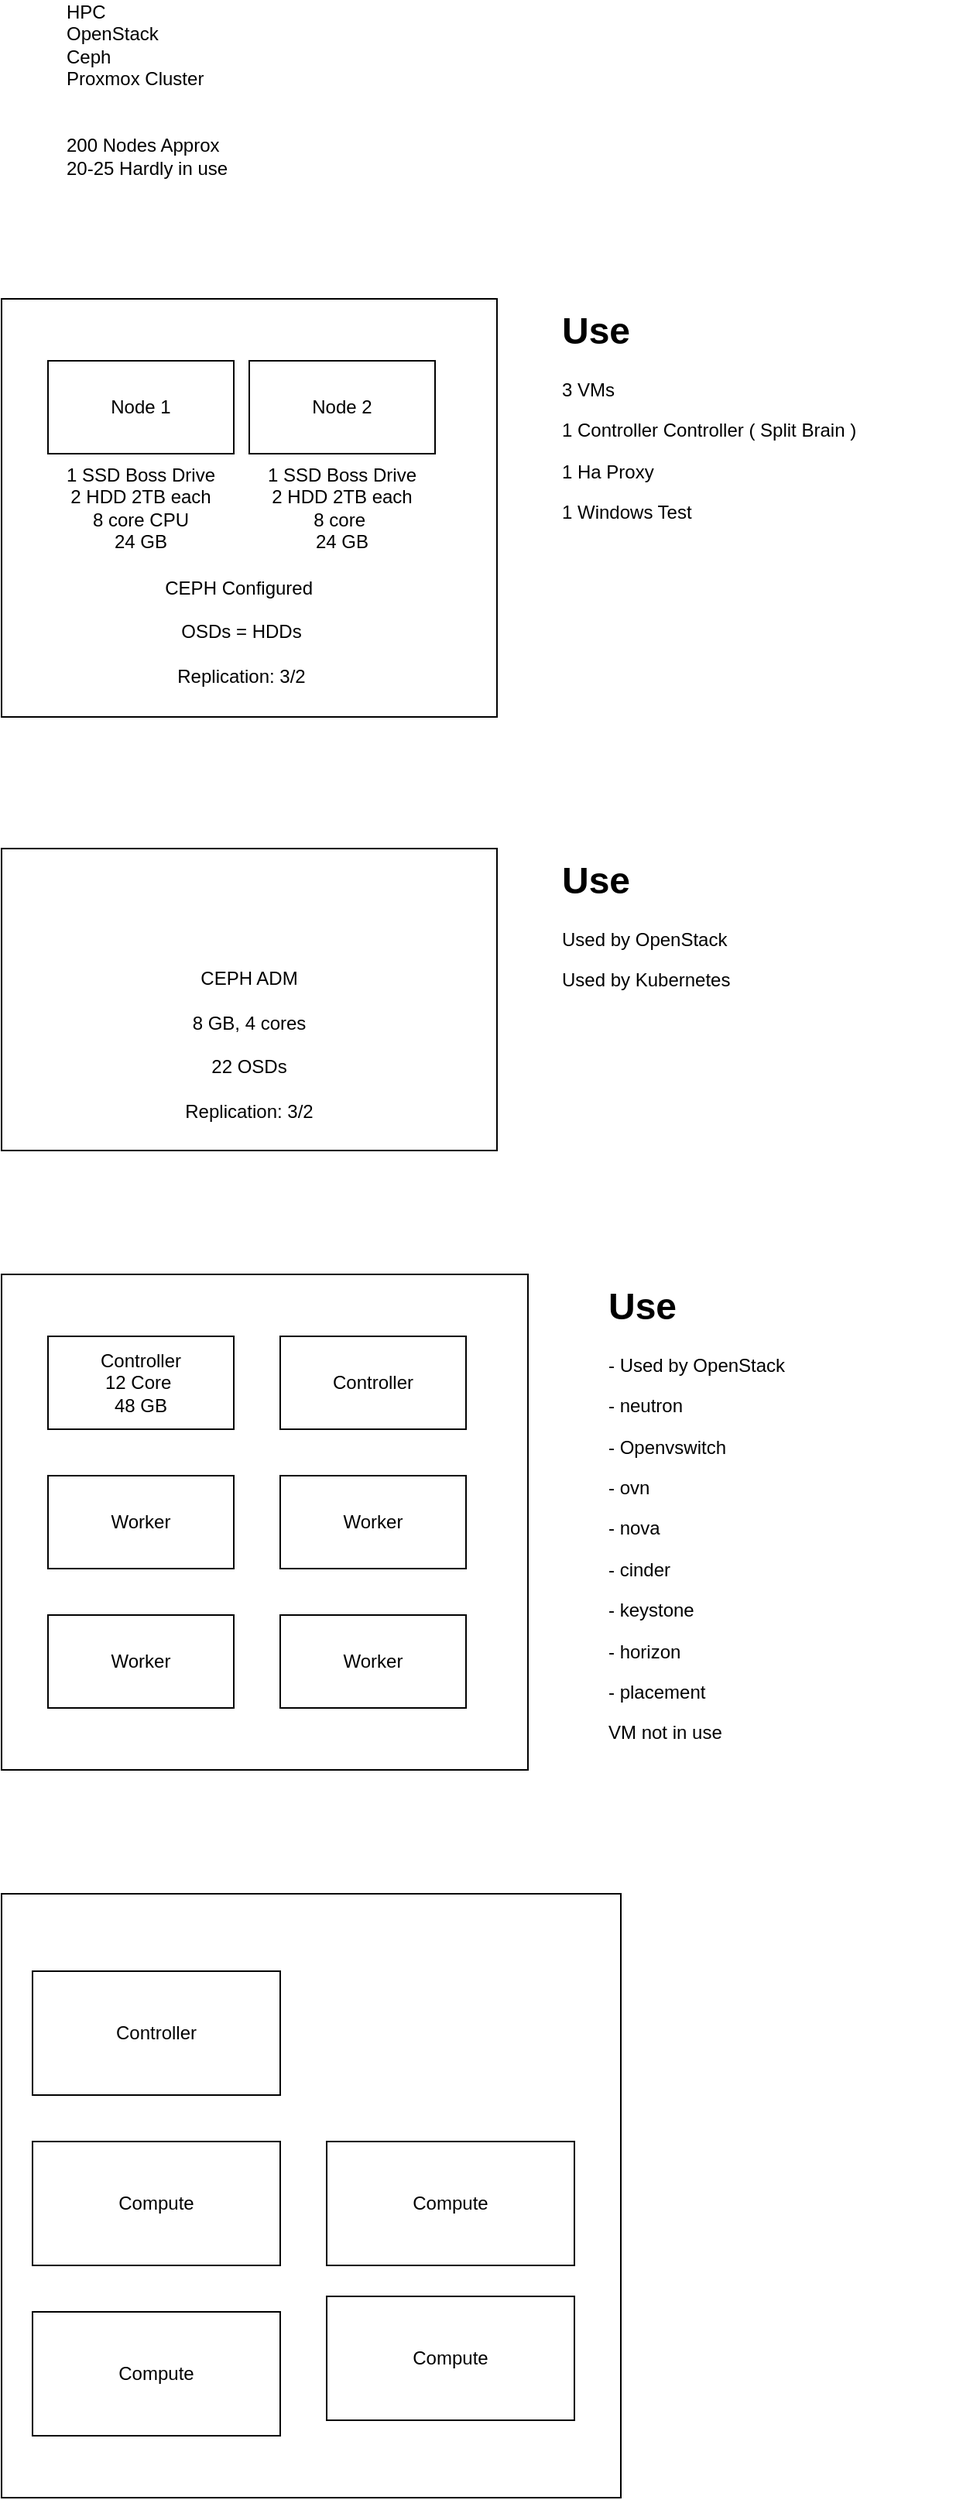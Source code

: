 <mxfile version="26.0.7">
  <diagram name="Page-1" id="2cJxX8rCElqf9o_g5jlh">
    <mxGraphModel dx="984" dy="695" grid="1" gridSize="10" guides="1" tooltips="1" connect="1" arrows="1" fold="1" page="1" pageScale="1" pageWidth="827" pageHeight="1169" math="0" shadow="0">
      <root>
        <mxCell id="0" />
        <mxCell id="1" parent="0" />
        <mxCell id="kHgYxxEt7aaKrCcU35Kq-7" value="" style="rounded=0;whiteSpace=wrap;html=1;" vertex="1" parent="1">
          <mxGeometry x="90" y="230" width="320" height="270" as="geometry" />
        </mxCell>
        <mxCell id="kHgYxxEt7aaKrCcU35Kq-1" value="HPC&lt;div&gt;OpenStack&lt;/div&gt;&lt;div&gt;Ceph&lt;/div&gt;&lt;div&gt;Proxmox Cluster&lt;/div&gt;&lt;div&gt;&lt;br&gt;&lt;/div&gt;&lt;div&gt;&lt;br&gt;&lt;/div&gt;&lt;div&gt;200 Nodes Approx&lt;/div&gt;&lt;div&gt;20-25 Hardly in use&lt;/div&gt;" style="text;html=1;align=left;verticalAlign=middle;whiteSpace=wrap;rounded=0;" vertex="1" parent="1">
          <mxGeometry x="130" y="60" width="150" height="70" as="geometry" />
        </mxCell>
        <mxCell id="kHgYxxEt7aaKrCcU35Kq-2" value="Node 1" style="rounded=0;whiteSpace=wrap;html=1;" vertex="1" parent="1">
          <mxGeometry x="120" y="270" width="120" height="60" as="geometry" />
        </mxCell>
        <mxCell id="kHgYxxEt7aaKrCcU35Kq-3" value="Node 2" style="rounded=0;whiteSpace=wrap;html=1;labelBackgroundColor=default;" vertex="1" parent="1">
          <mxGeometry x="250" y="270" width="120" height="60" as="geometry" />
        </mxCell>
        <mxCell id="kHgYxxEt7aaKrCcU35Kq-4" value="1 SSD Boss Drive&lt;div&gt;2 HDD 2TB each&lt;/div&gt;&lt;div&gt;8 core CPU&lt;/div&gt;&lt;div&gt;24 GB&lt;/div&gt;" style="text;html=1;align=center;verticalAlign=middle;whiteSpace=wrap;rounded=0;" vertex="1" parent="1">
          <mxGeometry x="110" y="330" width="140" height="70" as="geometry" />
        </mxCell>
        <mxCell id="kHgYxxEt7aaKrCcU35Kq-5" value="1 SSD Boss Drive&lt;div&gt;2 HDD 2TB each&lt;/div&gt;&lt;div&gt;8 core&amp;nbsp;&lt;/div&gt;&lt;div&gt;24 GB&lt;/div&gt;" style="text;html=1;align=center;verticalAlign=middle;whiteSpace=wrap;rounded=0;" vertex="1" parent="1">
          <mxGeometry x="240" y="330" width="140" height="70" as="geometry" />
        </mxCell>
        <mxCell id="kHgYxxEt7aaKrCcU35Kq-6" value="CEPH Configured&amp;nbsp;&lt;div&gt;&lt;br&gt;&lt;/div&gt;&lt;div&gt;OSDs = HDDs&lt;/div&gt;&lt;div&gt;&lt;br&gt;&lt;/div&gt;&lt;div&gt;Replication: 3/2&lt;/div&gt;" style="text;html=1;align=center;verticalAlign=middle;whiteSpace=wrap;rounded=0;" vertex="1" parent="1">
          <mxGeometry x="130" y="400" width="230" height="90" as="geometry" />
        </mxCell>
        <mxCell id="kHgYxxEt7aaKrCcU35Kq-8" value="&lt;h1 style=&quot;margin-top: 0px;&quot;&gt;Use&lt;/h1&gt;&lt;p&gt;3 VMs&lt;/p&gt;&lt;p&gt;1 Controller Controller ( Split Brain )&lt;/p&gt;&lt;p&gt;1 Ha Proxy&lt;/p&gt;&lt;p&gt;1 Windows Test&lt;/p&gt;" style="text;html=1;whiteSpace=wrap;overflow=hidden;rounded=0;" vertex="1" parent="1">
          <mxGeometry x="450" y="230" width="230" height="170" as="geometry" />
        </mxCell>
        <mxCell id="kHgYxxEt7aaKrCcU35Kq-9" value="CEPH ADM&lt;div&gt;&lt;br&gt;&lt;/div&gt;&lt;div&gt;8 GB, 4 cores&lt;/div&gt;" style="rounded=0;whiteSpace=wrap;html=1;" vertex="1" parent="1">
          <mxGeometry x="90" y="585" width="320" height="195" as="geometry" />
        </mxCell>
        <mxCell id="kHgYxxEt7aaKrCcU35Kq-10" value="22 OSDs&lt;div&gt;&lt;br&gt;&lt;/div&gt;&lt;div&gt;Replication: 3/2&lt;/div&gt;" style="text;html=1;align=center;verticalAlign=middle;whiteSpace=wrap;rounded=0;" vertex="1" parent="1">
          <mxGeometry x="185" y="710" width="130" height="60" as="geometry" />
        </mxCell>
        <mxCell id="kHgYxxEt7aaKrCcU35Kq-11" value="&lt;h1 style=&quot;margin-top: 0px;&quot;&gt;Use&lt;/h1&gt;&lt;p&gt;Used by OpenStack&lt;/p&gt;&lt;p&gt;Used by Kubernetes&lt;/p&gt;" style="text;html=1;whiteSpace=wrap;overflow=hidden;rounded=0;" vertex="1" parent="1">
          <mxGeometry x="450" y="585" width="230" height="170" as="geometry" />
        </mxCell>
        <mxCell id="kHgYxxEt7aaKrCcU35Kq-30" value="" style="group" vertex="1" connectable="0" parent="1">
          <mxGeometry x="90" y="860" width="620" height="320" as="geometry" />
        </mxCell>
        <mxCell id="kHgYxxEt7aaKrCcU35Kq-21" value="" style="group" vertex="1" connectable="0" parent="kHgYxxEt7aaKrCcU35Kq-30">
          <mxGeometry width="340" height="320" as="geometry" />
        </mxCell>
        <mxCell id="kHgYxxEt7aaKrCcU35Kq-20" value="" style="rounded=0;whiteSpace=wrap;html=1;fillColor=none;" vertex="1" parent="kHgYxxEt7aaKrCcU35Kq-21">
          <mxGeometry width="340" height="320" as="geometry" />
        </mxCell>
        <mxCell id="kHgYxxEt7aaKrCcU35Kq-29" value="" style="group" vertex="1" connectable="0" parent="kHgYxxEt7aaKrCcU35Kq-21">
          <mxGeometry x="30" y="40" width="270" height="240" as="geometry" />
        </mxCell>
        <mxCell id="kHgYxxEt7aaKrCcU35Kq-12" value="" style="rounded=0;whiteSpace=wrap;html=1;" vertex="1" parent="kHgYxxEt7aaKrCcU35Kq-29">
          <mxGeometry width="120" height="60" as="geometry" />
        </mxCell>
        <mxCell id="kHgYxxEt7aaKrCcU35Kq-13" value="Controller&lt;div&gt;12 Core&amp;nbsp;&lt;/div&gt;&lt;div&gt;48 GB&lt;/div&gt;" style="rounded=0;whiteSpace=wrap;html=1;" vertex="1" parent="kHgYxxEt7aaKrCcU35Kq-29">
          <mxGeometry width="120" height="60" as="geometry" />
        </mxCell>
        <mxCell id="kHgYxxEt7aaKrCcU35Kq-14" value="Controller" style="rounded=0;whiteSpace=wrap;html=1;" vertex="1" parent="kHgYxxEt7aaKrCcU35Kq-29">
          <mxGeometry x="150" width="120" height="60" as="geometry" />
        </mxCell>
        <mxCell id="kHgYxxEt7aaKrCcU35Kq-15" value="Worker" style="rounded=0;whiteSpace=wrap;html=1;" vertex="1" parent="kHgYxxEt7aaKrCcU35Kq-29">
          <mxGeometry x="150" y="180" width="120" height="60" as="geometry" />
        </mxCell>
        <mxCell id="kHgYxxEt7aaKrCcU35Kq-16" value="Worker" style="rounded=0;whiteSpace=wrap;html=1;" vertex="1" parent="kHgYxxEt7aaKrCcU35Kq-29">
          <mxGeometry x="150" y="90" width="120" height="60" as="geometry" />
        </mxCell>
        <mxCell id="kHgYxxEt7aaKrCcU35Kq-17" value="Worker" style="rounded=0;whiteSpace=wrap;html=1;" vertex="1" parent="kHgYxxEt7aaKrCcU35Kq-29">
          <mxGeometry y="90" width="120" height="60" as="geometry" />
        </mxCell>
        <mxCell id="kHgYxxEt7aaKrCcU35Kq-18" value="Worker" style="rounded=0;whiteSpace=wrap;html=1;" vertex="1" parent="kHgYxxEt7aaKrCcU35Kq-29">
          <mxGeometry y="180" width="120" height="60" as="geometry" />
        </mxCell>
        <mxCell id="kHgYxxEt7aaKrCcU35Kq-22" value="&lt;h1 style=&quot;margin-top: 0px;&quot;&gt;Use&lt;/h1&gt;&lt;p&gt;- Used by OpenStack&lt;/p&gt;&lt;p&gt;- neutron&lt;/p&gt;&lt;p&gt;- Openvswitch&lt;/p&gt;&lt;p&gt;- ovn&lt;/p&gt;&lt;p&gt;- nova&lt;/p&gt;&lt;p&gt;- cinder&lt;/p&gt;&lt;p&gt;- keystone&lt;/p&gt;&lt;p&gt;- horizon&lt;/p&gt;&lt;p&gt;- placement&lt;/p&gt;&lt;p&gt;VM not in use&amp;nbsp;&lt;/p&gt;" style="text;html=1;whiteSpace=wrap;overflow=hidden;rounded=0;" vertex="1" parent="kHgYxxEt7aaKrCcU35Kq-30">
          <mxGeometry x="390" width="230" height="320" as="geometry" />
        </mxCell>
        <mxCell id="kHgYxxEt7aaKrCcU35Kq-31" value="" style="group" vertex="1" connectable="0" parent="1">
          <mxGeometry x="90" y="1260" width="400" height="390" as="geometry" />
        </mxCell>
        <mxCell id="kHgYxxEt7aaKrCcU35Kq-28" value="" style="rounded=0;whiteSpace=wrap;html=1;" vertex="1" parent="kHgYxxEt7aaKrCcU35Kq-31">
          <mxGeometry width="400" height="390" as="geometry" />
        </mxCell>
        <mxCell id="kHgYxxEt7aaKrCcU35Kq-23" value="Controller" style="rounded=0;whiteSpace=wrap;html=1;" vertex="1" parent="kHgYxxEt7aaKrCcU35Kq-31">
          <mxGeometry x="20" y="50" width="160" height="80" as="geometry" />
        </mxCell>
        <mxCell id="kHgYxxEt7aaKrCcU35Kq-24" value="Compute" style="rounded=0;whiteSpace=wrap;html=1;" vertex="1" parent="kHgYxxEt7aaKrCcU35Kq-31">
          <mxGeometry x="20" y="160" width="160" height="80" as="geometry" />
        </mxCell>
        <mxCell id="kHgYxxEt7aaKrCcU35Kq-25" value="Compute" style="rounded=0;whiteSpace=wrap;html=1;" vertex="1" parent="kHgYxxEt7aaKrCcU35Kq-31">
          <mxGeometry x="210" y="260" width="160" height="80" as="geometry" />
        </mxCell>
        <mxCell id="kHgYxxEt7aaKrCcU35Kq-26" value="Compute" style="rounded=0;whiteSpace=wrap;html=1;" vertex="1" parent="kHgYxxEt7aaKrCcU35Kq-31">
          <mxGeometry x="20" y="270" width="160" height="80" as="geometry" />
        </mxCell>
        <mxCell id="kHgYxxEt7aaKrCcU35Kq-27" value="Compute" style="rounded=0;whiteSpace=wrap;html=1;" vertex="1" parent="kHgYxxEt7aaKrCcU35Kq-31">
          <mxGeometry x="210" y="160" width="160" height="80" as="geometry" />
        </mxCell>
      </root>
    </mxGraphModel>
  </diagram>
</mxfile>
